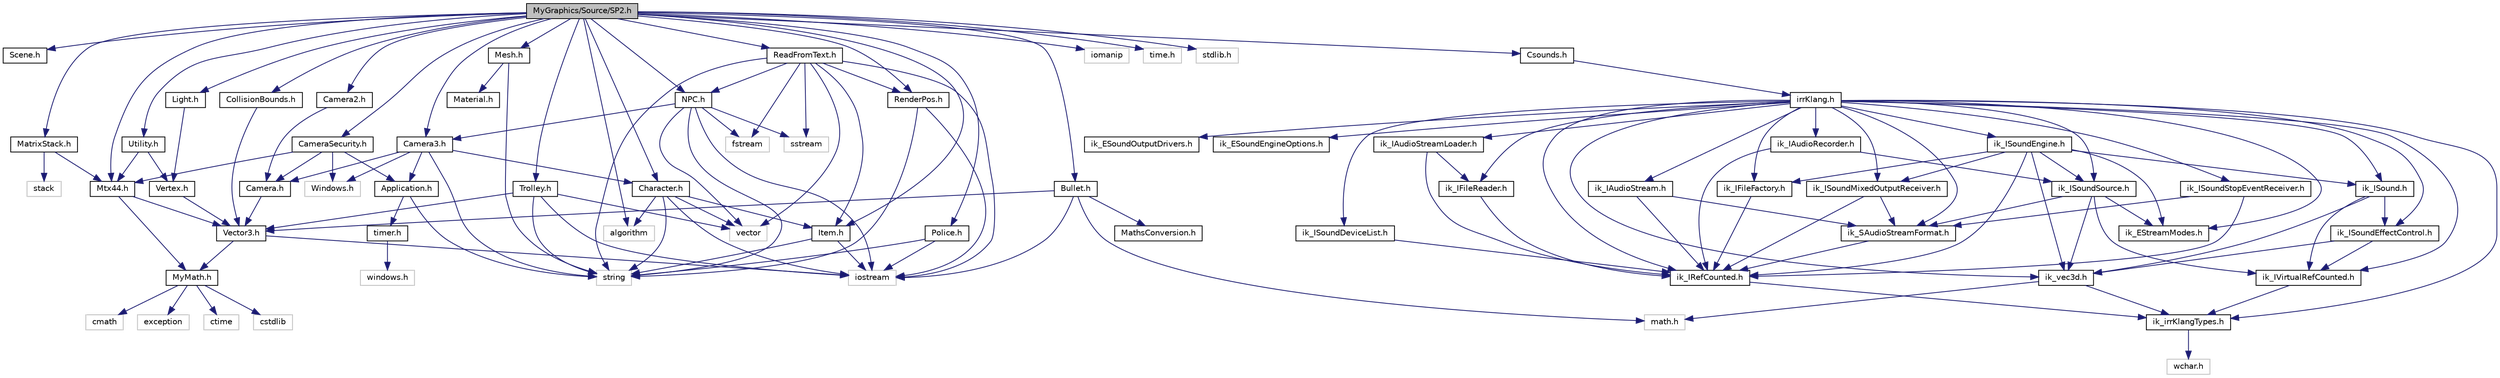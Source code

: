 digraph "MyGraphics/Source/SP2.h"
{
  bgcolor="transparent";
  edge [fontname="Helvetica",fontsize="10",labelfontname="Helvetica",labelfontsize="10"];
  node [fontname="Helvetica",fontsize="10",shape=record];
  Node1 [label="MyGraphics/Source/SP2.h",height=0.2,width=0.4,color="black", fillcolor="grey75", style="filled", fontcolor="black"];
  Node1 -> Node2 [color="midnightblue",fontsize="10",style="solid",fontname="Helvetica"];
  Node2 [label="Scene.h",height=0.2,width=0.4,color="black",URL="$Scene_8h.html"];
  Node1 -> Node3 [color="midnightblue",fontsize="10",style="solid",fontname="Helvetica"];
  Node3 [label="Mtx44.h",height=0.2,width=0.4,color="black",URL="$Mtx44_8h.html",tooltip="Matrix 4 by 4 use for affine transformation. "];
  Node3 -> Node4 [color="midnightblue",fontsize="10",style="solid",fontname="Helvetica"];
  Node4 [label="MyMath.h",height=0.2,width=0.4,color="black",URL="$MyMath_8h.html",tooltip="Header file for math helper functions. "];
  Node4 -> Node5 [color="midnightblue",fontsize="10",style="solid",fontname="Helvetica"];
  Node5 [label="cmath",height=0.2,width=0.4,color="grey75"];
  Node4 -> Node6 [color="midnightblue",fontsize="10",style="solid",fontname="Helvetica"];
  Node6 [label="exception",height=0.2,width=0.4,color="grey75"];
  Node4 -> Node7 [color="midnightblue",fontsize="10",style="solid",fontname="Helvetica"];
  Node7 [label="ctime",height=0.2,width=0.4,color="grey75"];
  Node4 -> Node8 [color="midnightblue",fontsize="10",style="solid",fontname="Helvetica"];
  Node8 [label="cstdlib",height=0.2,width=0.4,color="grey75"];
  Node3 -> Node9 [color="midnightblue",fontsize="10",style="solid",fontname="Helvetica"];
  Node9 [label="Vector3.h",height=0.2,width=0.4,color="black",URL="$Vector3_8h.html",tooltip="Struct to define a 3D vector. "];
  Node9 -> Node4 [color="midnightblue",fontsize="10",style="solid",fontname="Helvetica"];
  Node9 -> Node10 [color="midnightblue",fontsize="10",style="solid",fontname="Helvetica"];
  Node10 [label="iostream",height=0.2,width=0.4,color="grey75"];
  Node1 -> Node11 [color="midnightblue",fontsize="10",style="solid",fontname="Helvetica"];
  Node11 [label="Camera2.h",height=0.2,width=0.4,color="black",URL="$Camera2_8h.html"];
  Node11 -> Node12 [color="midnightblue",fontsize="10",style="solid",fontname="Helvetica"];
  Node12 [label="Camera.h",height=0.2,width=0.4,color="black",URL="$Camera_8h.html"];
  Node12 -> Node9 [color="midnightblue",fontsize="10",style="solid",fontname="Helvetica"];
  Node1 -> Node13 [color="midnightblue",fontsize="10",style="solid",fontname="Helvetica"];
  Node13 [label="Camera3.h",height=0.2,width=0.4,color="black",URL="$Camera3_8h.html"];
  Node13 -> Node14 [color="midnightblue",fontsize="10",style="solid",fontname="Helvetica"];
  Node14 [label="Windows.h",height=0.2,width=0.4,color="grey75"];
  Node13 -> Node12 [color="midnightblue",fontsize="10",style="solid",fontname="Helvetica"];
  Node13 -> Node15 [color="midnightblue",fontsize="10",style="solid",fontname="Helvetica"];
  Node15 [label="Application.h",height=0.2,width=0.4,color="black",URL="$Application_8h.html",tooltip="Main header file for Application. "];
  Node15 -> Node16 [color="midnightblue",fontsize="10",style="solid",fontname="Helvetica"];
  Node16 [label="timer.h",height=0.2,width=0.4,color="black",URL="$timer_8h.html"];
  Node16 -> Node17 [color="midnightblue",fontsize="10",style="solid",fontname="Helvetica"];
  Node17 [label="windows.h",height=0.2,width=0.4,color="grey75"];
  Node15 -> Node18 [color="midnightblue",fontsize="10",style="solid",fontname="Helvetica"];
  Node18 [label="string",height=0.2,width=0.4,color="grey75"];
  Node13 -> Node19 [color="midnightblue",fontsize="10",style="solid",fontname="Helvetica"];
  Node19 [label="Character.h",height=0.2,width=0.4,color="black",URL="$Character_8h.html"];
  Node19 -> Node10 [color="midnightblue",fontsize="10",style="solid",fontname="Helvetica"];
  Node19 -> Node20 [color="midnightblue",fontsize="10",style="solid",fontname="Helvetica"];
  Node20 [label="vector",height=0.2,width=0.4,color="grey75"];
  Node19 -> Node18 [color="midnightblue",fontsize="10",style="solid",fontname="Helvetica"];
  Node19 -> Node21 [color="midnightblue",fontsize="10",style="solid",fontname="Helvetica"];
  Node21 [label="algorithm",height=0.2,width=0.4,color="grey75"];
  Node19 -> Node22 [color="midnightblue",fontsize="10",style="solid",fontname="Helvetica"];
  Node22 [label="Item.h",height=0.2,width=0.4,color="black",URL="$Item_8h.html"];
  Node22 -> Node10 [color="midnightblue",fontsize="10",style="solid",fontname="Helvetica"];
  Node22 -> Node18 [color="midnightblue",fontsize="10",style="solid",fontname="Helvetica"];
  Node13 -> Node18 [color="midnightblue",fontsize="10",style="solid",fontname="Helvetica"];
  Node1 -> Node23 [color="midnightblue",fontsize="10",style="solid",fontname="Helvetica"];
  Node23 [label="Mesh.h",height=0.2,width=0.4,color="black",URL="$Mesh_8h.html"];
  Node23 -> Node18 [color="midnightblue",fontsize="10",style="solid",fontname="Helvetica"];
  Node23 -> Node24 [color="midnightblue",fontsize="10",style="solid",fontname="Helvetica"];
  Node24 [label="Material.h",height=0.2,width=0.4,color="black",URL="$Material_8h.html"];
  Node1 -> Node25 [color="midnightblue",fontsize="10",style="solid",fontname="Helvetica"];
  Node25 [label="MatrixStack.h",height=0.2,width=0.4,color="black",URL="$MatrixStack_8h.html",tooltip="Matrix Stack to replace openGL math function. "];
  Node25 -> Node26 [color="midnightblue",fontsize="10",style="solid",fontname="Helvetica"];
  Node26 [label="stack",height=0.2,width=0.4,color="grey75"];
  Node25 -> Node3 [color="midnightblue",fontsize="10",style="solid",fontname="Helvetica"];
  Node1 -> Node27 [color="midnightblue",fontsize="10",style="solid",fontname="Helvetica"];
  Node27 [label="Light.h",height=0.2,width=0.4,color="black",URL="$Light_8h.html"];
  Node27 -> Node28 [color="midnightblue",fontsize="10",style="solid",fontname="Helvetica"];
  Node28 [label="Vertex.h",height=0.2,width=0.4,color="black",URL="$Vertex_8h.html"];
  Node28 -> Node9 [color="midnightblue",fontsize="10",style="solid",fontname="Helvetica"];
  Node1 -> Node29 [color="midnightblue",fontsize="10",style="solid",fontname="Helvetica"];
  Node29 [label="Utility.h",height=0.2,width=0.4,color="black",URL="$Utility_8h.html"];
  Node29 -> Node28 [color="midnightblue",fontsize="10",style="solid",fontname="Helvetica"];
  Node29 -> Node3 [color="midnightblue",fontsize="10",style="solid",fontname="Helvetica"];
  Node1 -> Node30 [color="midnightblue",fontsize="10",style="solid",fontname="Helvetica"];
  Node30 [label="ReadFromText.h",height=0.2,width=0.4,color="black",URL="$ReadFromText_8h.html"];
  Node30 -> Node10 [color="midnightblue",fontsize="10",style="solid",fontname="Helvetica"];
  Node30 -> Node31 [color="midnightblue",fontsize="10",style="solid",fontname="Helvetica"];
  Node31 [label="RenderPos.h",height=0.2,width=0.4,color="black",URL="$RenderPos_8h.html"];
  Node31 -> Node10 [color="midnightblue",fontsize="10",style="solid",fontname="Helvetica"];
  Node31 -> Node18 [color="midnightblue",fontsize="10",style="solid",fontname="Helvetica"];
  Node30 -> Node22 [color="midnightblue",fontsize="10",style="solid",fontname="Helvetica"];
  Node30 -> Node32 [color="midnightblue",fontsize="10",style="solid",fontname="Helvetica"];
  Node32 [label="NPC.h",height=0.2,width=0.4,color="black",URL="$NPC_8h.html"];
  Node32 -> Node18 [color="midnightblue",fontsize="10",style="solid",fontname="Helvetica"];
  Node32 -> Node10 [color="midnightblue",fontsize="10",style="solid",fontname="Helvetica"];
  Node32 -> Node20 [color="midnightblue",fontsize="10",style="solid",fontname="Helvetica"];
  Node32 -> Node33 [color="midnightblue",fontsize="10",style="solid",fontname="Helvetica"];
  Node33 [label="sstream",height=0.2,width=0.4,color="grey75"];
  Node32 -> Node34 [color="midnightblue",fontsize="10",style="solid",fontname="Helvetica"];
  Node34 [label="fstream",height=0.2,width=0.4,color="grey75"];
  Node32 -> Node13 [color="midnightblue",fontsize="10",style="solid",fontname="Helvetica"];
  Node30 -> Node18 [color="midnightblue",fontsize="10",style="solid",fontname="Helvetica"];
  Node30 -> Node20 [color="midnightblue",fontsize="10",style="solid",fontname="Helvetica"];
  Node30 -> Node33 [color="midnightblue",fontsize="10",style="solid",fontname="Helvetica"];
  Node30 -> Node34 [color="midnightblue",fontsize="10",style="solid",fontname="Helvetica"];
  Node1 -> Node31 [color="midnightblue",fontsize="10",style="solid",fontname="Helvetica"];
  Node1 -> Node32 [color="midnightblue",fontsize="10",style="solid",fontname="Helvetica"];
  Node1 -> Node22 [color="midnightblue",fontsize="10",style="solid",fontname="Helvetica"];
  Node1 -> Node19 [color="midnightblue",fontsize="10",style="solid",fontname="Helvetica"];
  Node1 -> Node35 [color="midnightblue",fontsize="10",style="solid",fontname="Helvetica"];
  Node35 [label="Trolley.h",height=0.2,width=0.4,color="black",URL="$Trolley_8h.html"];
  Node35 -> Node10 [color="midnightblue",fontsize="10",style="solid",fontname="Helvetica"];
  Node35 -> Node20 [color="midnightblue",fontsize="10",style="solid",fontname="Helvetica"];
  Node35 -> Node9 [color="midnightblue",fontsize="10",style="solid",fontname="Helvetica"];
  Node35 -> Node18 [color="midnightblue",fontsize="10",style="solid",fontname="Helvetica"];
  Node1 -> Node36 [color="midnightblue",fontsize="10",style="solid",fontname="Helvetica"];
  Node36 [label="CameraSecurity.h",height=0.2,width=0.4,color="black",URL="$CameraSecurity_8h.html"];
  Node36 -> Node14 [color="midnightblue",fontsize="10",style="solid",fontname="Helvetica"];
  Node36 -> Node12 [color="midnightblue",fontsize="10",style="solid",fontname="Helvetica"];
  Node36 -> Node15 [color="midnightblue",fontsize="10",style="solid",fontname="Helvetica"];
  Node36 -> Node3 [color="midnightblue",fontsize="10",style="solid",fontname="Helvetica"];
  Node1 -> Node21 [color="midnightblue",fontsize="10",style="solid",fontname="Helvetica"];
  Node1 -> Node37 [color="midnightblue",fontsize="10",style="solid",fontname="Helvetica"];
  Node37 [label="Bullet.h",height=0.2,width=0.4,color="black",URL="$Bullet_8h.html",tooltip="Main header file for Bullet. "];
  Node37 -> Node10 [color="midnightblue",fontsize="10",style="solid",fontname="Helvetica"];
  Node37 -> Node9 [color="midnightblue",fontsize="10",style="solid",fontname="Helvetica"];
  Node37 -> Node38 [color="midnightblue",fontsize="10",style="solid",fontname="Helvetica"];
  Node38 [label="math.h",height=0.2,width=0.4,color="grey75"];
  Node37 -> Node39 [color="midnightblue",fontsize="10",style="solid",fontname="Helvetica"];
  Node39 [label="MathsConversion.h",height=0.2,width=0.4,color="black",URL="$MathsConversion_8h.html"];
  Node1 -> Node40 [color="midnightblue",fontsize="10",style="solid",fontname="Helvetica"];
  Node40 [label="CollisionBounds.h",height=0.2,width=0.4,color="black",URL="$CollisionBounds_8h.html"];
  Node40 -> Node9 [color="midnightblue",fontsize="10",style="solid",fontname="Helvetica"];
  Node1 -> Node41 [color="midnightblue",fontsize="10",style="solid",fontname="Helvetica"];
  Node41 [label="Police.h",height=0.2,width=0.4,color="black",URL="$Police_8h.html"];
  Node41 -> Node18 [color="midnightblue",fontsize="10",style="solid",fontname="Helvetica"];
  Node41 -> Node10 [color="midnightblue",fontsize="10",style="solid",fontname="Helvetica"];
  Node1 -> Node42 [color="midnightblue",fontsize="10",style="solid",fontname="Helvetica"];
  Node42 [label="iomanip",height=0.2,width=0.4,color="grey75"];
  Node1 -> Node43 [color="midnightblue",fontsize="10",style="solid",fontname="Helvetica"];
  Node43 [label="time.h",height=0.2,width=0.4,color="grey75"];
  Node1 -> Node44 [color="midnightblue",fontsize="10",style="solid",fontname="Helvetica"];
  Node44 [label="stdlib.h",height=0.2,width=0.4,color="grey75"];
  Node1 -> Node45 [color="midnightblue",fontsize="10",style="solid",fontname="Helvetica"];
  Node45 [label="Csounds.h",height=0.2,width=0.4,color="black",URL="$Csounds_8h.html"];
  Node45 -> Node46 [color="midnightblue",fontsize="10",style="solid",fontname="Helvetica"];
  Node46 [label="irrKlang.h",height=0.2,width=0.4,color="black",URL="$irrKlang_8h.html",tooltip="Main header file of the irrKlang sound library, the only file needed to include. "];
  Node46 -> Node47 [color="midnightblue",fontsize="10",style="solid",fontname="Helvetica"];
  Node47 [label="ik_irrKlangTypes.h",height=0.2,width=0.4,color="black",URL="$ik__irrKlangTypes_8h.html"];
  Node47 -> Node48 [color="midnightblue",fontsize="10",style="solid",fontname="Helvetica"];
  Node48 [label="wchar.h",height=0.2,width=0.4,color="grey75"];
  Node46 -> Node49 [color="midnightblue",fontsize="10",style="solid",fontname="Helvetica"];
  Node49 [label="ik_vec3d.h",height=0.2,width=0.4,color="black",URL="$ik__vec3d_8h.html"];
  Node49 -> Node38 [color="midnightblue",fontsize="10",style="solid",fontname="Helvetica"];
  Node49 -> Node47 [color="midnightblue",fontsize="10",style="solid",fontname="Helvetica"];
  Node46 -> Node50 [color="midnightblue",fontsize="10",style="solid",fontname="Helvetica"];
  Node50 [label="ik_IRefCounted.h",height=0.2,width=0.4,color="black",URL="$ik__IRefCounted_8h.html"];
  Node50 -> Node47 [color="midnightblue",fontsize="10",style="solid",fontname="Helvetica"];
  Node46 -> Node51 [color="midnightblue",fontsize="10",style="solid",fontname="Helvetica"];
  Node51 [label="ik_IVirtualRefCounted.h",height=0.2,width=0.4,color="black",URL="$ik__IVirtualRefCounted_8h.html"];
  Node51 -> Node47 [color="midnightblue",fontsize="10",style="solid",fontname="Helvetica"];
  Node46 -> Node52 [color="midnightblue",fontsize="10",style="solid",fontname="Helvetica"];
  Node52 [label="ik_ESoundOutputDrivers.h",height=0.2,width=0.4,color="black",URL="$ik__ESoundOutputDrivers_8h.html"];
  Node46 -> Node53 [color="midnightblue",fontsize="10",style="solid",fontname="Helvetica"];
  Node53 [label="ik_ESoundEngineOptions.h",height=0.2,width=0.4,color="black",URL="$ik__ESoundEngineOptions_8h.html"];
  Node46 -> Node54 [color="midnightblue",fontsize="10",style="solid",fontname="Helvetica"];
  Node54 [label="ik_EStreamModes.h",height=0.2,width=0.4,color="black",URL="$ik__EStreamModes_8h.html"];
  Node46 -> Node55 [color="midnightblue",fontsize="10",style="solid",fontname="Helvetica"];
  Node55 [label="ik_SAudioStreamFormat.h",height=0.2,width=0.4,color="black",URL="$ik__SAudioStreamFormat_8h.html"];
  Node55 -> Node50 [color="midnightblue",fontsize="10",style="solid",fontname="Helvetica"];
  Node46 -> Node56 [color="midnightblue",fontsize="10",style="solid",fontname="Helvetica"];
  Node56 [label="ik_ISoundEngine.h",height=0.2,width=0.4,color="black",URL="$ik__ISoundEngine_8h.html"];
  Node56 -> Node50 [color="midnightblue",fontsize="10",style="solid",fontname="Helvetica"];
  Node56 -> Node49 [color="midnightblue",fontsize="10",style="solid",fontname="Helvetica"];
  Node56 -> Node57 [color="midnightblue",fontsize="10",style="solid",fontname="Helvetica"];
  Node57 [label="ik_ISoundSource.h",height=0.2,width=0.4,color="black",URL="$ik__ISoundSource_8h.html"];
  Node57 -> Node51 [color="midnightblue",fontsize="10",style="solid",fontname="Helvetica"];
  Node57 -> Node49 [color="midnightblue",fontsize="10",style="solid",fontname="Helvetica"];
  Node57 -> Node54 [color="midnightblue",fontsize="10",style="solid",fontname="Helvetica"];
  Node57 -> Node55 [color="midnightblue",fontsize="10",style="solid",fontname="Helvetica"];
  Node56 -> Node58 [color="midnightblue",fontsize="10",style="solid",fontname="Helvetica"];
  Node58 [label="ik_ISound.h",height=0.2,width=0.4,color="black",URL="$ik__ISound_8h.html"];
  Node58 -> Node51 [color="midnightblue",fontsize="10",style="solid",fontname="Helvetica"];
  Node58 -> Node59 [color="midnightblue",fontsize="10",style="solid",fontname="Helvetica"];
  Node59 [label="ik_ISoundEffectControl.h",height=0.2,width=0.4,color="black",URL="$ik__ISoundEffectControl_8h.html"];
  Node59 -> Node51 [color="midnightblue",fontsize="10",style="solid",fontname="Helvetica"];
  Node59 -> Node49 [color="midnightblue",fontsize="10",style="solid",fontname="Helvetica"];
  Node58 -> Node49 [color="midnightblue",fontsize="10",style="solid",fontname="Helvetica"];
  Node56 -> Node54 [color="midnightblue",fontsize="10",style="solid",fontname="Helvetica"];
  Node56 -> Node60 [color="midnightblue",fontsize="10",style="solid",fontname="Helvetica"];
  Node60 [label="ik_IFileFactory.h",height=0.2,width=0.4,color="black",URL="$ik__IFileFactory_8h.html"];
  Node60 -> Node50 [color="midnightblue",fontsize="10",style="solid",fontname="Helvetica"];
  Node56 -> Node61 [color="midnightblue",fontsize="10",style="solid",fontname="Helvetica"];
  Node61 [label="ik_ISoundMixedOutputReceiver.h",height=0.2,width=0.4,color="black",URL="$ik__ISoundMixedOutputReceiver_8h.html"];
  Node61 -> Node50 [color="midnightblue",fontsize="10",style="solid",fontname="Helvetica"];
  Node61 -> Node55 [color="midnightblue",fontsize="10",style="solid",fontname="Helvetica"];
  Node46 -> Node57 [color="midnightblue",fontsize="10",style="solid",fontname="Helvetica"];
  Node46 -> Node58 [color="midnightblue",fontsize="10",style="solid",fontname="Helvetica"];
  Node46 -> Node62 [color="midnightblue",fontsize="10",style="solid",fontname="Helvetica"];
  Node62 [label="ik_IAudioStream.h",height=0.2,width=0.4,color="black",URL="$ik__IAudioStream_8h.html"];
  Node62 -> Node50 [color="midnightblue",fontsize="10",style="solid",fontname="Helvetica"];
  Node62 -> Node55 [color="midnightblue",fontsize="10",style="solid",fontname="Helvetica"];
  Node46 -> Node63 [color="midnightblue",fontsize="10",style="solid",fontname="Helvetica"];
  Node63 [label="ik_IAudioStreamLoader.h",height=0.2,width=0.4,color="black",URL="$ik__IAudioStreamLoader_8h.html"];
  Node63 -> Node50 [color="midnightblue",fontsize="10",style="solid",fontname="Helvetica"];
  Node63 -> Node64 [color="midnightblue",fontsize="10",style="solid",fontname="Helvetica"];
  Node64 [label="ik_IFileReader.h",height=0.2,width=0.4,color="black",URL="$ik__IFileReader_8h.html"];
  Node64 -> Node50 [color="midnightblue",fontsize="10",style="solid",fontname="Helvetica"];
  Node46 -> Node59 [color="midnightblue",fontsize="10",style="solid",fontname="Helvetica"];
  Node46 -> Node65 [color="midnightblue",fontsize="10",style="solid",fontname="Helvetica"];
  Node65 [label="ik_ISoundStopEventReceiver.h",height=0.2,width=0.4,color="black",URL="$ik__ISoundStopEventReceiver_8h.html"];
  Node65 -> Node50 [color="midnightblue",fontsize="10",style="solid",fontname="Helvetica"];
  Node65 -> Node55 [color="midnightblue",fontsize="10",style="solid",fontname="Helvetica"];
  Node46 -> Node60 [color="midnightblue",fontsize="10",style="solid",fontname="Helvetica"];
  Node46 -> Node64 [color="midnightblue",fontsize="10",style="solid",fontname="Helvetica"];
  Node46 -> Node66 [color="midnightblue",fontsize="10",style="solid",fontname="Helvetica"];
  Node66 [label="ik_ISoundDeviceList.h",height=0.2,width=0.4,color="black",URL="$ik__ISoundDeviceList_8h.html"];
  Node66 -> Node50 [color="midnightblue",fontsize="10",style="solid",fontname="Helvetica"];
  Node46 -> Node67 [color="midnightblue",fontsize="10",style="solid",fontname="Helvetica"];
  Node67 [label="ik_IAudioRecorder.h",height=0.2,width=0.4,color="black",URL="$ik__IAudioRecorder_8h.html"];
  Node67 -> Node50 [color="midnightblue",fontsize="10",style="solid",fontname="Helvetica"];
  Node67 -> Node57 [color="midnightblue",fontsize="10",style="solid",fontname="Helvetica"];
  Node46 -> Node61 [color="midnightblue",fontsize="10",style="solid",fontname="Helvetica"];
}
